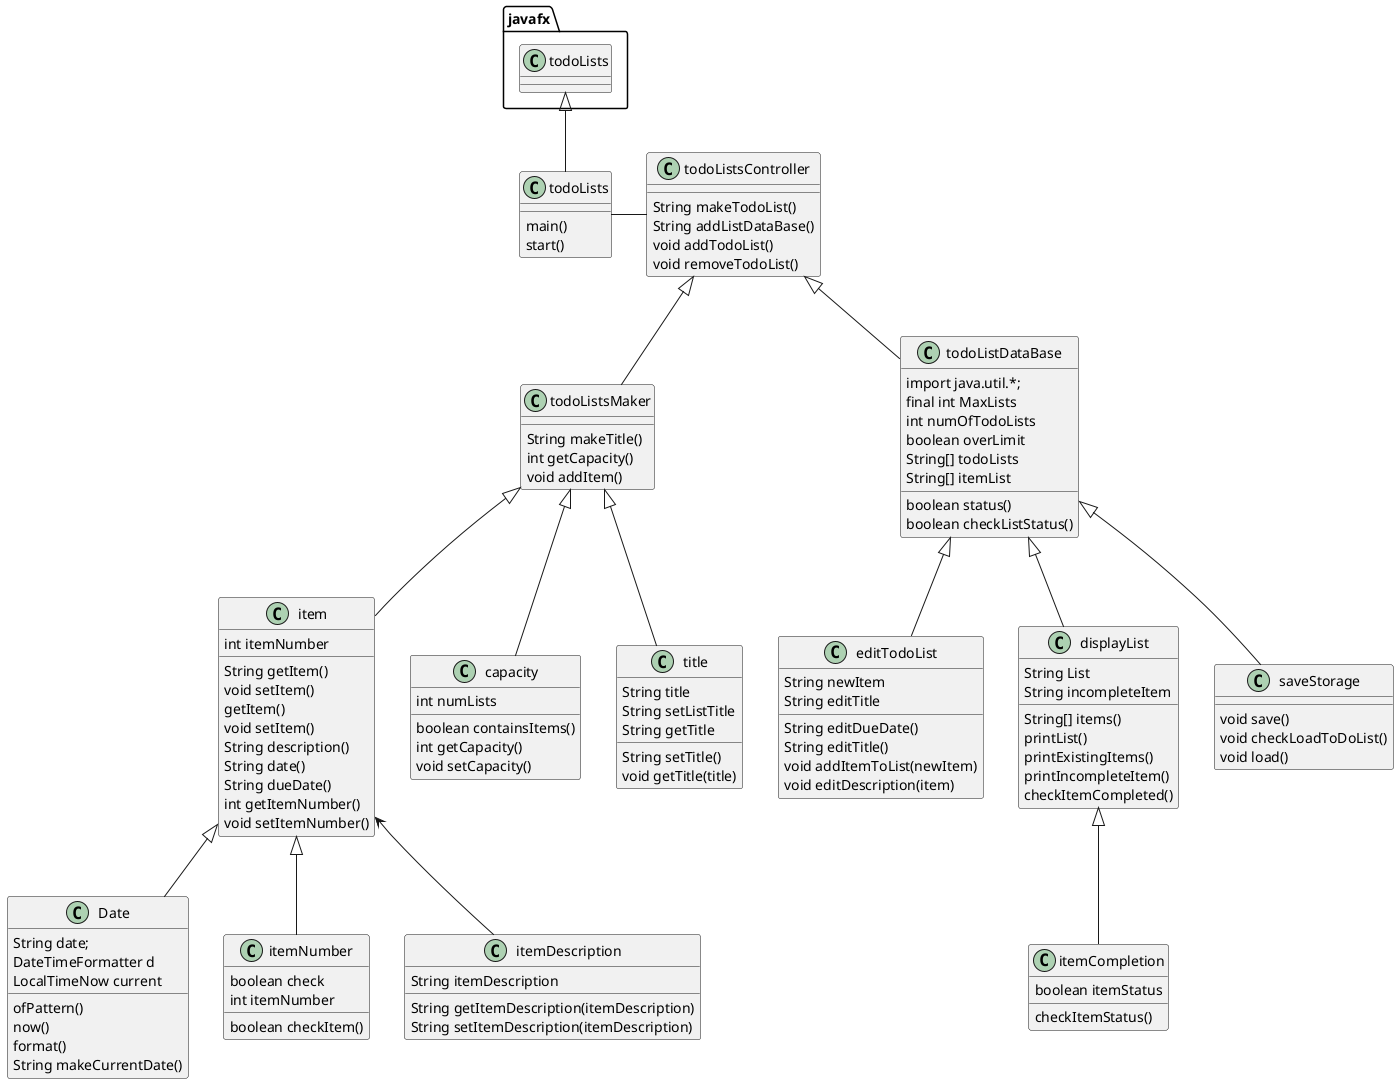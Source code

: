 @startuml
'https://plantuml.com/class-diagram

class todoLists{
    main()
    start()
}
class todoListsController{
String makeTodoList()
String addListDataBase()
void addTodoList()
void removeTodoList()
}
class todoListsMaker{
String makeTitle()
int getCapacity()
void addItem()

}
class item{
String getItem()
void setItem()
int itemNumber
getItem()
void setItem()
String description()
String date()
String dueDate()
int getItemNumber()
void setItemNumber()
}
class itemCompletion{
boolean itemStatus
checkItemStatus()
}
class capacity{
int numLists
boolean containsItems()
int getCapacity()
void setCapacity()
}
class title{
String title
String setListTitle
String getTitle
String setTitle()
void getTitle(title)
}
class Date{
String date;
DateTimeFormatter d
LocalTimeNow current
ofPattern()
now()
format()
String makeCurrentDate()
}
class todoListDataBase{
import java.util.*;
final int MaxLists
int numOfTodoLists
boolean overLimit
boolean status()
String[] todoLists
String[] itemList
boolean checkListStatus()
}
class editTodoList{
String newItem
String editTitle
String editDueDate()
String editTitle()
void addItemToList(newItem)
void editDescription(item)
}
class displayList{
String List
String[] items()
String incompleteItem
printList()
printExistingItems()
printIncompleteItem()
checkItemCompleted()
}
class saveStorage{
void save()
void checkLoadToDoList()
void load()
}
class itemNumber{
boolean check
int itemNumber
boolean checkItem()
}
class itemDescription{
String itemDescription
String getItemDescription(itemDescription)
String setItemDescription(itemDescription)
}
todoLists - todoListsController
todoListsController <|-- todoListsMaker
javafx.todoLists <|-- todoLists
todoListsMaker <|-- item
todoListsMaker <|-- capacity
todoListsMaker <|-- title
item <|-- Date
item <|-- itemNumber
item <-- itemDescription
todoListsController <|-- todoListDataBase
todoListDataBase <|-- editTodoList
todoListDataBase <|-- displayList
displayList <|-- itemCompletion
todoListDataBase <|-- saveStorage
@enduml